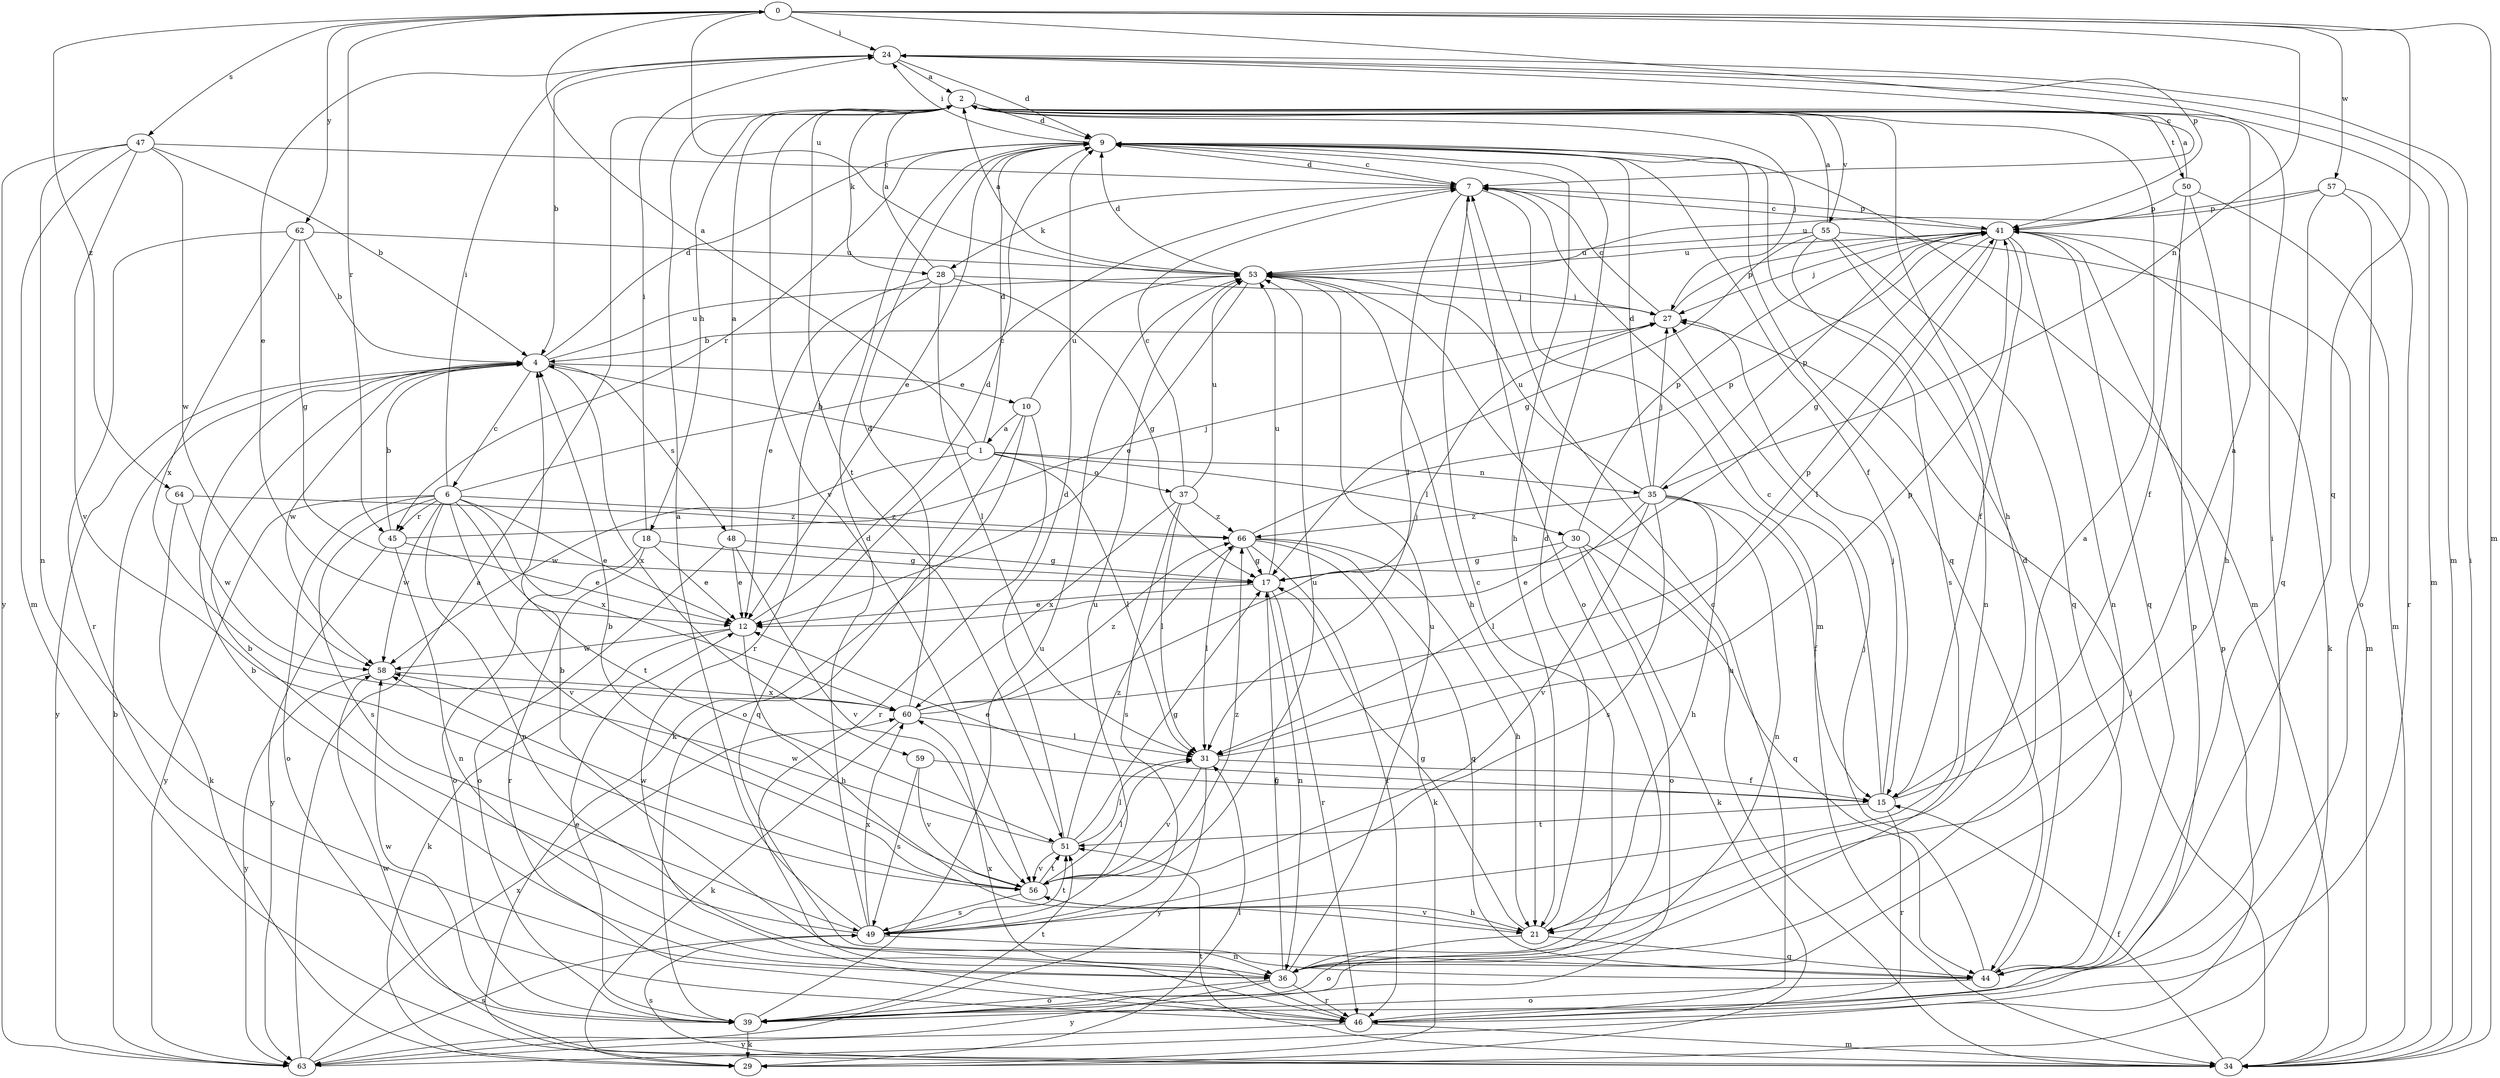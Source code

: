 strict digraph  {
0;
1;
2;
4;
6;
7;
9;
10;
12;
15;
17;
18;
21;
24;
27;
28;
29;
30;
31;
34;
35;
36;
37;
39;
41;
44;
45;
46;
47;
48;
49;
50;
51;
53;
55;
56;
57;
58;
59;
60;
62;
63;
64;
66;
0 -> 24  [label=i];
0 -> 34  [label=m];
0 -> 35  [label=n];
0 -> 41  [label=p];
0 -> 44  [label=q];
0 -> 45  [label=r];
0 -> 47  [label=s];
0 -> 53  [label=u];
0 -> 57  [label=w];
0 -> 62  [label=y];
0 -> 64  [label=z];
1 -> 0  [label=a];
1 -> 4  [label=b];
1 -> 9  [label=d];
1 -> 30  [label=l];
1 -> 31  [label=l];
1 -> 35  [label=n];
1 -> 37  [label=o];
1 -> 44  [label=q];
1 -> 58  [label=w];
2 -> 9  [label=d];
2 -> 18  [label=h];
2 -> 21  [label=h];
2 -> 27  [label=j];
2 -> 28  [label=k];
2 -> 34  [label=m];
2 -> 50  [label=t];
2 -> 51  [label=t];
2 -> 55  [label=v];
2 -> 56  [label=v];
4 -> 6  [label=c];
4 -> 9  [label=d];
4 -> 10  [label=e];
4 -> 48  [label=s];
4 -> 53  [label=u];
4 -> 58  [label=w];
4 -> 59  [label=x];
4 -> 63  [label=y];
6 -> 7  [label=c];
6 -> 12  [label=e];
6 -> 24  [label=i];
6 -> 36  [label=n];
6 -> 39  [label=o];
6 -> 45  [label=r];
6 -> 49  [label=s];
6 -> 51  [label=t];
6 -> 56  [label=v];
6 -> 58  [label=w];
6 -> 60  [label=x];
6 -> 63  [label=y];
6 -> 66  [label=z];
7 -> 9  [label=d];
7 -> 28  [label=k];
7 -> 31  [label=l];
7 -> 34  [label=m];
7 -> 39  [label=o];
7 -> 41  [label=p];
9 -> 7  [label=c];
9 -> 12  [label=e];
9 -> 15  [label=f];
9 -> 21  [label=h];
9 -> 24  [label=i];
9 -> 34  [label=m];
9 -> 44  [label=q];
9 -> 45  [label=r];
10 -> 1  [label=a];
10 -> 29  [label=k];
10 -> 39  [label=o];
10 -> 46  [label=r];
10 -> 53  [label=u];
12 -> 9  [label=d];
12 -> 21  [label=h];
12 -> 29  [label=k];
12 -> 58  [label=w];
15 -> 2  [label=a];
15 -> 7  [label=c];
15 -> 12  [label=e];
15 -> 27  [label=j];
15 -> 46  [label=r];
15 -> 51  [label=t];
17 -> 12  [label=e];
17 -> 36  [label=n];
17 -> 46  [label=r];
17 -> 53  [label=u];
18 -> 12  [label=e];
18 -> 17  [label=g];
18 -> 24  [label=i];
18 -> 39  [label=o];
18 -> 46  [label=r];
21 -> 9  [label=d];
21 -> 17  [label=g];
21 -> 39  [label=o];
21 -> 44  [label=q];
21 -> 56  [label=v];
24 -> 2  [label=a];
24 -> 4  [label=b];
24 -> 7  [label=c];
24 -> 9  [label=d];
24 -> 12  [label=e];
24 -> 34  [label=m];
27 -> 4  [label=b];
27 -> 7  [label=c];
27 -> 41  [label=p];
28 -> 2  [label=a];
28 -> 12  [label=e];
28 -> 17  [label=g];
28 -> 27  [label=j];
28 -> 31  [label=l];
28 -> 46  [label=r];
29 -> 31  [label=l];
30 -> 12  [label=e];
30 -> 17  [label=g];
30 -> 29  [label=k];
30 -> 39  [label=o];
30 -> 41  [label=p];
30 -> 44  [label=q];
31 -> 15  [label=f];
31 -> 41  [label=p];
31 -> 56  [label=v];
31 -> 63  [label=y];
34 -> 15  [label=f];
34 -> 24  [label=i];
34 -> 27  [label=j];
34 -> 49  [label=s];
34 -> 51  [label=t];
34 -> 53  [label=u];
34 -> 58  [label=w];
35 -> 9  [label=d];
35 -> 15  [label=f];
35 -> 21  [label=h];
35 -> 27  [label=j];
35 -> 31  [label=l];
35 -> 36  [label=n];
35 -> 41  [label=p];
35 -> 49  [label=s];
35 -> 53  [label=u];
35 -> 56  [label=v];
35 -> 66  [label=z];
36 -> 2  [label=a];
36 -> 4  [label=b];
36 -> 7  [label=c];
36 -> 17  [label=g];
36 -> 39  [label=o];
36 -> 46  [label=r];
36 -> 53  [label=u];
36 -> 63  [label=y];
37 -> 7  [label=c];
37 -> 31  [label=l];
37 -> 49  [label=s];
37 -> 53  [label=u];
37 -> 60  [label=x];
37 -> 66  [label=z];
39 -> 12  [label=e];
39 -> 29  [label=k];
39 -> 51  [label=t];
39 -> 53  [label=u];
39 -> 58  [label=w];
41 -> 7  [label=c];
41 -> 15  [label=f];
41 -> 17  [label=g];
41 -> 27  [label=j];
41 -> 29  [label=k];
41 -> 31  [label=l];
41 -> 36  [label=n];
41 -> 44  [label=q];
41 -> 53  [label=u];
44 -> 4  [label=b];
44 -> 9  [label=d];
44 -> 27  [label=j];
44 -> 39  [label=o];
45 -> 4  [label=b];
45 -> 12  [label=e];
45 -> 27  [label=j];
45 -> 36  [label=n];
45 -> 63  [label=y];
46 -> 7  [label=c];
46 -> 24  [label=i];
46 -> 34  [label=m];
46 -> 41  [label=p];
46 -> 60  [label=x];
46 -> 63  [label=y];
47 -> 4  [label=b];
47 -> 7  [label=c];
47 -> 34  [label=m];
47 -> 36  [label=n];
47 -> 56  [label=v];
47 -> 58  [label=w];
47 -> 63  [label=y];
48 -> 2  [label=a];
48 -> 12  [label=e];
48 -> 17  [label=g];
48 -> 39  [label=o];
48 -> 56  [label=v];
49 -> 2  [label=a];
49 -> 4  [label=b];
49 -> 9  [label=d];
49 -> 36  [label=n];
49 -> 51  [label=t];
49 -> 53  [label=u];
49 -> 60  [label=x];
50 -> 2  [label=a];
50 -> 15  [label=f];
50 -> 21  [label=h];
50 -> 34  [label=m];
50 -> 41  [label=p];
51 -> 9  [label=d];
51 -> 17  [label=g];
51 -> 31  [label=l];
51 -> 56  [label=v];
51 -> 58  [label=w];
51 -> 66  [label=z];
53 -> 2  [label=a];
53 -> 9  [label=d];
53 -> 12  [label=e];
53 -> 21  [label=h];
53 -> 27  [label=j];
55 -> 2  [label=a];
55 -> 17  [label=g];
55 -> 34  [label=m];
55 -> 36  [label=n];
55 -> 44  [label=q];
55 -> 49  [label=s];
55 -> 53  [label=u];
56 -> 4  [label=b];
56 -> 21  [label=h];
56 -> 31  [label=l];
56 -> 49  [label=s];
56 -> 51  [label=t];
56 -> 53  [label=u];
56 -> 58  [label=w];
56 -> 66  [label=z];
57 -> 39  [label=o];
57 -> 41  [label=p];
57 -> 44  [label=q];
57 -> 46  [label=r];
57 -> 53  [label=u];
58 -> 60  [label=x];
58 -> 63  [label=y];
59 -> 15  [label=f];
59 -> 49  [label=s];
59 -> 56  [label=v];
60 -> 9  [label=d];
60 -> 27  [label=j];
60 -> 29  [label=k];
60 -> 31  [label=l];
60 -> 41  [label=p];
60 -> 66  [label=z];
62 -> 4  [label=b];
62 -> 17  [label=g];
62 -> 46  [label=r];
62 -> 53  [label=u];
62 -> 60  [label=x];
63 -> 2  [label=a];
63 -> 4  [label=b];
63 -> 41  [label=p];
63 -> 49  [label=s];
63 -> 60  [label=x];
64 -> 29  [label=k];
64 -> 58  [label=w];
64 -> 66  [label=z];
66 -> 17  [label=g];
66 -> 21  [label=h];
66 -> 29  [label=k];
66 -> 31  [label=l];
66 -> 41  [label=p];
66 -> 44  [label=q];
66 -> 46  [label=r];
}
